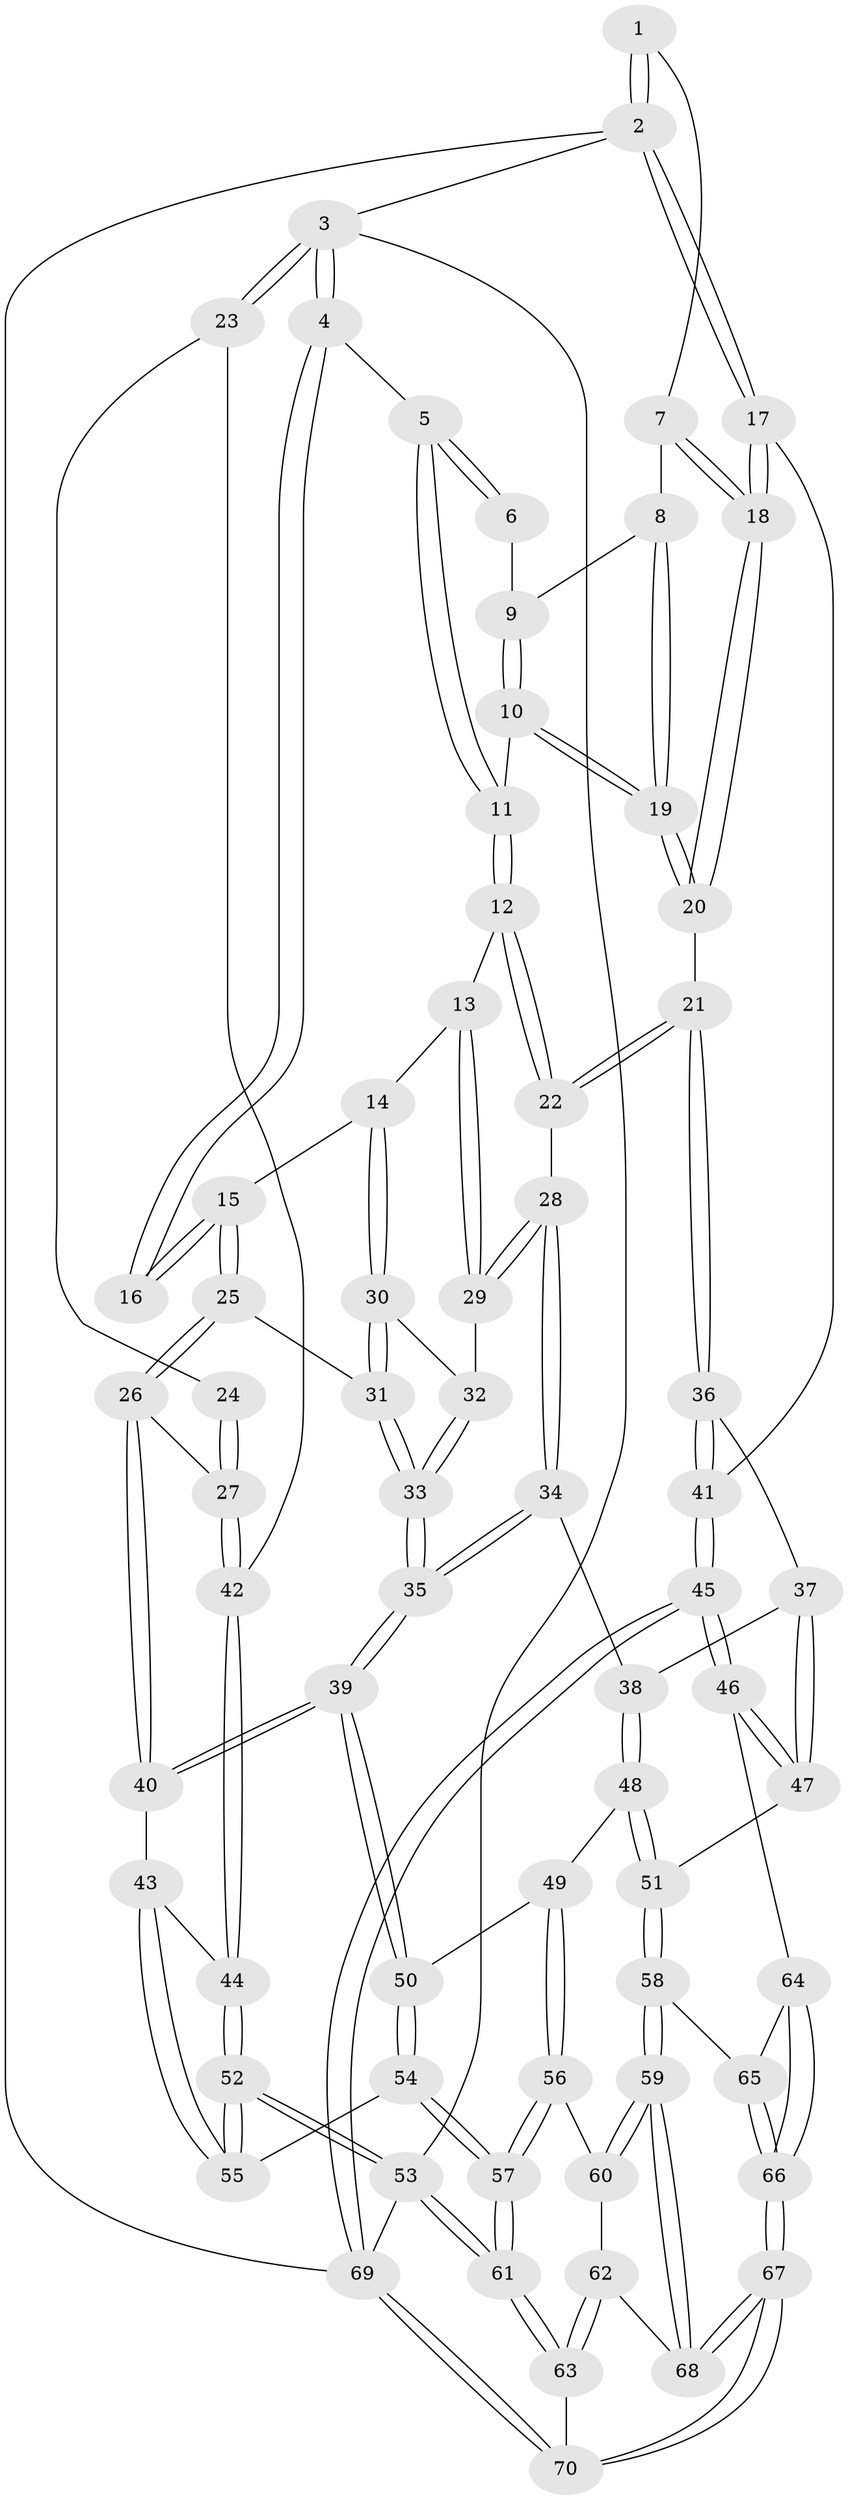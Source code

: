 // Generated by graph-tools (version 1.1) at 2025/38/03/09/25 02:38:32]
// undirected, 70 vertices, 172 edges
graph export_dot {
graph [start="1"]
  node [color=gray90,style=filled];
  1 [pos="+1+0"];
  2 [pos="+1+0"];
  3 [pos="+0+0"];
  4 [pos="+0.3224836162958586+0"];
  5 [pos="+0.32421960849325726+0"];
  6 [pos="+0.6464079555271723+0"];
  7 [pos="+0.8979067703916864+0.10875408267442943"];
  8 [pos="+0.7880744139154696+0.11583039528570642"];
  9 [pos="+0.7238277385072507+0.04355979891316577"];
  10 [pos="+0.5835017954663347+0.16425419334910027"];
  11 [pos="+0.5003667517493467+0.1574205019383707"];
  12 [pos="+0.49796136762006565+0.16771267173052404"];
  13 [pos="+0.47601787060049155+0.21362470102744577"];
  14 [pos="+0.365279527150433+0.28650903749007817"];
  15 [pos="+0.26203121070596974+0.19997308177744302"];
  16 [pos="+0.24596261105685818+0.14710241506835997"];
  17 [pos="+1+0.33254745348020914"];
  18 [pos="+1+0.3290107262782101"];
  19 [pos="+0.7303779107822563+0.29861112212667434"];
  20 [pos="+0.7372287229127992+0.35839467803398417"];
  21 [pos="+0.7256714459810861+0.3731033047255892"];
  22 [pos="+0.6390827936312917+0.3730913421358388"];
  23 [pos="+0+0.2143019774160849"];
  24 [pos="+0.2420658987658698+0.14892682145725603"];
  25 [pos="+0.1827472772926955+0.39953231157719055"];
  26 [pos="+0.15536003437642495+0.4162123573833238"];
  27 [pos="+0+0.41011261044248765"];
  28 [pos="+0.529337319595381+0.39504434622736223"];
  29 [pos="+0.5208429812195234+0.3895848300455167"];
  30 [pos="+0.36889210148347107+0.3337378879283696"];
  31 [pos="+0.29078741022984267+0.39638510404472854"];
  32 [pos="+0.4326980870259628+0.37938940166717"];
  33 [pos="+0.3649732007454518+0.4956042350949532"];
  34 [pos="+0.4893916527799509+0.5521985450048961"];
  35 [pos="+0.3838709955218145+0.628064060572804"];
  36 [pos="+0.7273890434581451+0.4039850415592324"];
  37 [pos="+0.7227184882450657+0.5571639186450806"];
  38 [pos="+0.6812057139285849+0.5850624572789827"];
  39 [pos="+0.37735469621933804+0.6389701201393226"];
  40 [pos="+0.28283818030393165+0.6101639460421893"];
  41 [pos="+1+0.6652459926639132"];
  42 [pos="+0+0.4168155853891674"];
  43 [pos="+0.12453303358372748+0.6664949864702482"];
  44 [pos="+0+0.5355608855405078"];
  45 [pos="+1+0.7307386590951065"];
  46 [pos="+1+0.7319947924677609"];
  47 [pos="+0.8200813019944867+0.6213398664173407"];
  48 [pos="+0.6099093557001815+0.758950325176441"];
  49 [pos="+0.4090248796579685+0.703353751240382"];
  50 [pos="+0.387097604303063+0.6776528714343518"];
  51 [pos="+0.6521426379581116+0.8301200428954267"];
  52 [pos="+0+0.9362070964246959"];
  53 [pos="+0+1"];
  54 [pos="+0.20662214875130938+0.8397080881853148"];
  55 [pos="+0.14656094597697292+0.7912076836384299"];
  56 [pos="+0.4149114525168016+0.8743027994951119"];
  57 [pos="+0.2421536573905324+1"];
  58 [pos="+0.6567663513301291+0.8407029828045043"];
  59 [pos="+0.6476036955931662+0.8656001056784027"];
  60 [pos="+0.5259999717659888+0.9013847294986808"];
  61 [pos="+0.2204079957300739+1"];
  62 [pos="+0.5083368356907488+0.9721041114846315"];
  63 [pos="+0.32906392545079693+1"];
  64 [pos="+0.9863166290190046+0.7648991583018755"];
  65 [pos="+0.820342524914407+0.8280095086202971"];
  66 [pos="+0.7920209665012862+1"];
  67 [pos="+0.7253628269515845+1"];
  68 [pos="+0.6643445246743467+0.9962277597652419"];
  69 [pos="+1+1"];
  70 [pos="+0.7253873543036785+1"];
  1 -- 2;
  1 -- 2;
  1 -- 7;
  2 -- 3;
  2 -- 17;
  2 -- 17;
  2 -- 69;
  3 -- 4;
  3 -- 4;
  3 -- 23;
  3 -- 23;
  3 -- 53;
  4 -- 5;
  4 -- 16;
  4 -- 16;
  5 -- 6;
  5 -- 6;
  5 -- 11;
  5 -- 11;
  6 -- 9;
  7 -- 8;
  7 -- 18;
  7 -- 18;
  8 -- 9;
  8 -- 19;
  8 -- 19;
  9 -- 10;
  9 -- 10;
  10 -- 11;
  10 -- 19;
  10 -- 19;
  11 -- 12;
  11 -- 12;
  12 -- 13;
  12 -- 22;
  12 -- 22;
  13 -- 14;
  13 -- 29;
  13 -- 29;
  14 -- 15;
  14 -- 30;
  14 -- 30;
  15 -- 16;
  15 -- 16;
  15 -- 25;
  15 -- 25;
  17 -- 18;
  17 -- 18;
  17 -- 41;
  18 -- 20;
  18 -- 20;
  19 -- 20;
  19 -- 20;
  20 -- 21;
  21 -- 22;
  21 -- 22;
  21 -- 36;
  21 -- 36;
  22 -- 28;
  23 -- 24;
  23 -- 42;
  24 -- 27;
  24 -- 27;
  25 -- 26;
  25 -- 26;
  25 -- 31;
  26 -- 27;
  26 -- 40;
  26 -- 40;
  27 -- 42;
  27 -- 42;
  28 -- 29;
  28 -- 29;
  28 -- 34;
  28 -- 34;
  29 -- 32;
  30 -- 31;
  30 -- 31;
  30 -- 32;
  31 -- 33;
  31 -- 33;
  32 -- 33;
  32 -- 33;
  33 -- 35;
  33 -- 35;
  34 -- 35;
  34 -- 35;
  34 -- 38;
  35 -- 39;
  35 -- 39;
  36 -- 37;
  36 -- 41;
  36 -- 41;
  37 -- 38;
  37 -- 47;
  37 -- 47;
  38 -- 48;
  38 -- 48;
  39 -- 40;
  39 -- 40;
  39 -- 50;
  39 -- 50;
  40 -- 43;
  41 -- 45;
  41 -- 45;
  42 -- 44;
  42 -- 44;
  43 -- 44;
  43 -- 55;
  43 -- 55;
  44 -- 52;
  44 -- 52;
  45 -- 46;
  45 -- 46;
  45 -- 69;
  45 -- 69;
  46 -- 47;
  46 -- 47;
  46 -- 64;
  47 -- 51;
  48 -- 49;
  48 -- 51;
  48 -- 51;
  49 -- 50;
  49 -- 56;
  49 -- 56;
  50 -- 54;
  50 -- 54;
  51 -- 58;
  51 -- 58;
  52 -- 53;
  52 -- 53;
  52 -- 55;
  52 -- 55;
  53 -- 61;
  53 -- 61;
  53 -- 69;
  54 -- 55;
  54 -- 57;
  54 -- 57;
  56 -- 57;
  56 -- 57;
  56 -- 60;
  57 -- 61;
  57 -- 61;
  58 -- 59;
  58 -- 59;
  58 -- 65;
  59 -- 60;
  59 -- 60;
  59 -- 68;
  59 -- 68;
  60 -- 62;
  61 -- 63;
  61 -- 63;
  62 -- 63;
  62 -- 63;
  62 -- 68;
  63 -- 70;
  64 -- 65;
  64 -- 66;
  64 -- 66;
  65 -- 66;
  65 -- 66;
  66 -- 67;
  66 -- 67;
  67 -- 68;
  67 -- 68;
  67 -- 70;
  67 -- 70;
  69 -- 70;
  69 -- 70;
}
